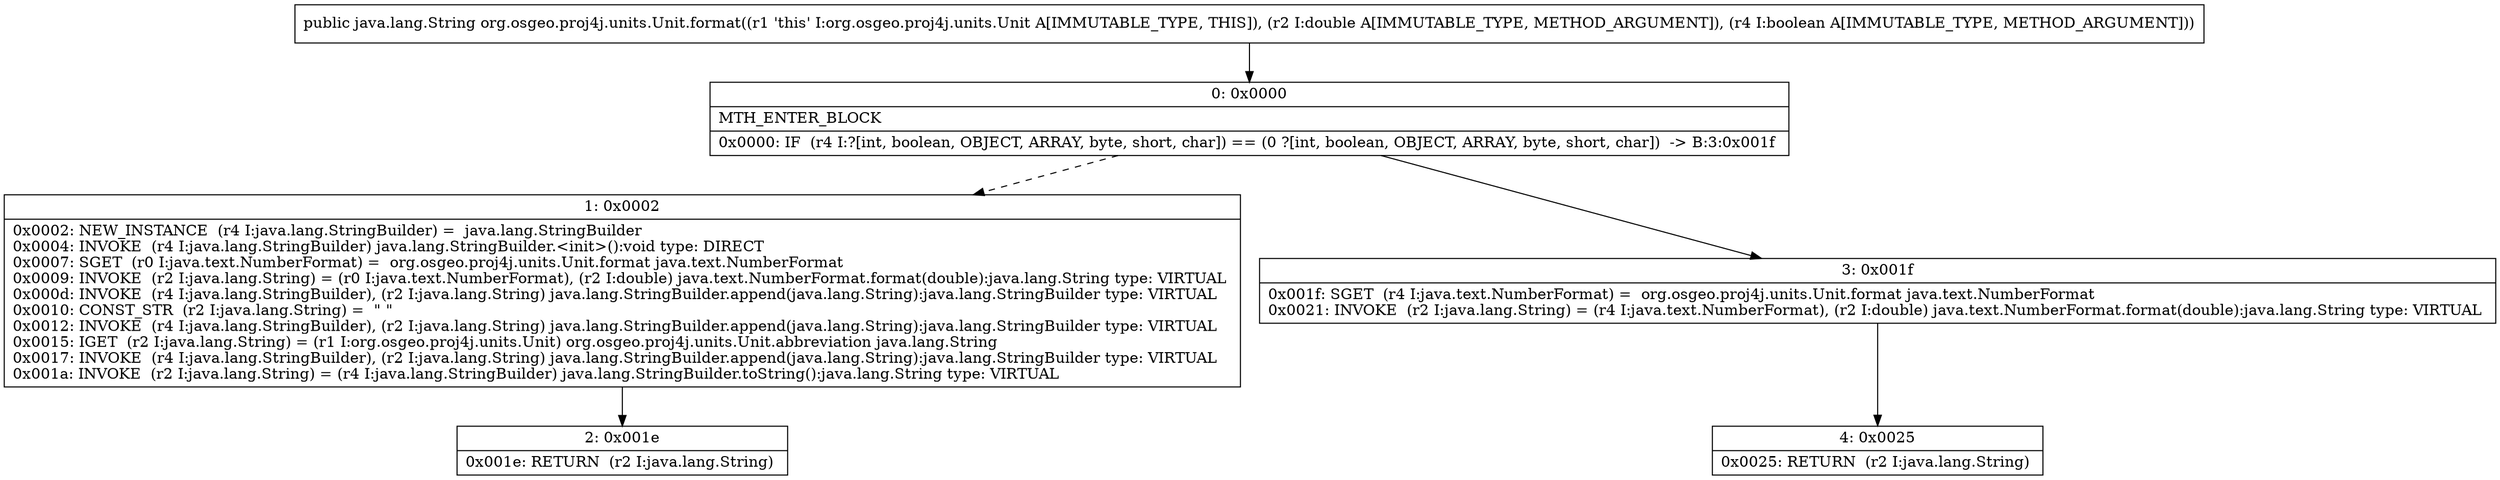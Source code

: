 digraph "CFG fororg.osgeo.proj4j.units.Unit.format(DZ)Ljava\/lang\/String;" {
Node_0 [shape=record,label="{0\:\ 0x0000|MTH_ENTER_BLOCK\l|0x0000: IF  (r4 I:?[int, boolean, OBJECT, ARRAY, byte, short, char]) == (0 ?[int, boolean, OBJECT, ARRAY, byte, short, char])  \-\> B:3:0x001f \l}"];
Node_1 [shape=record,label="{1\:\ 0x0002|0x0002: NEW_INSTANCE  (r4 I:java.lang.StringBuilder) =  java.lang.StringBuilder \l0x0004: INVOKE  (r4 I:java.lang.StringBuilder) java.lang.StringBuilder.\<init\>():void type: DIRECT \l0x0007: SGET  (r0 I:java.text.NumberFormat) =  org.osgeo.proj4j.units.Unit.format java.text.NumberFormat \l0x0009: INVOKE  (r2 I:java.lang.String) = (r0 I:java.text.NumberFormat), (r2 I:double) java.text.NumberFormat.format(double):java.lang.String type: VIRTUAL \l0x000d: INVOKE  (r4 I:java.lang.StringBuilder), (r2 I:java.lang.String) java.lang.StringBuilder.append(java.lang.String):java.lang.StringBuilder type: VIRTUAL \l0x0010: CONST_STR  (r2 I:java.lang.String) =  \" \" \l0x0012: INVOKE  (r4 I:java.lang.StringBuilder), (r2 I:java.lang.String) java.lang.StringBuilder.append(java.lang.String):java.lang.StringBuilder type: VIRTUAL \l0x0015: IGET  (r2 I:java.lang.String) = (r1 I:org.osgeo.proj4j.units.Unit) org.osgeo.proj4j.units.Unit.abbreviation java.lang.String \l0x0017: INVOKE  (r4 I:java.lang.StringBuilder), (r2 I:java.lang.String) java.lang.StringBuilder.append(java.lang.String):java.lang.StringBuilder type: VIRTUAL \l0x001a: INVOKE  (r2 I:java.lang.String) = (r4 I:java.lang.StringBuilder) java.lang.StringBuilder.toString():java.lang.String type: VIRTUAL \l}"];
Node_2 [shape=record,label="{2\:\ 0x001e|0x001e: RETURN  (r2 I:java.lang.String) \l}"];
Node_3 [shape=record,label="{3\:\ 0x001f|0x001f: SGET  (r4 I:java.text.NumberFormat) =  org.osgeo.proj4j.units.Unit.format java.text.NumberFormat \l0x0021: INVOKE  (r2 I:java.lang.String) = (r4 I:java.text.NumberFormat), (r2 I:double) java.text.NumberFormat.format(double):java.lang.String type: VIRTUAL \l}"];
Node_4 [shape=record,label="{4\:\ 0x0025|0x0025: RETURN  (r2 I:java.lang.String) \l}"];
MethodNode[shape=record,label="{public java.lang.String org.osgeo.proj4j.units.Unit.format((r1 'this' I:org.osgeo.proj4j.units.Unit A[IMMUTABLE_TYPE, THIS]), (r2 I:double A[IMMUTABLE_TYPE, METHOD_ARGUMENT]), (r4 I:boolean A[IMMUTABLE_TYPE, METHOD_ARGUMENT])) }"];
MethodNode -> Node_0;
Node_0 -> Node_1[style=dashed];
Node_0 -> Node_3;
Node_1 -> Node_2;
Node_3 -> Node_4;
}

